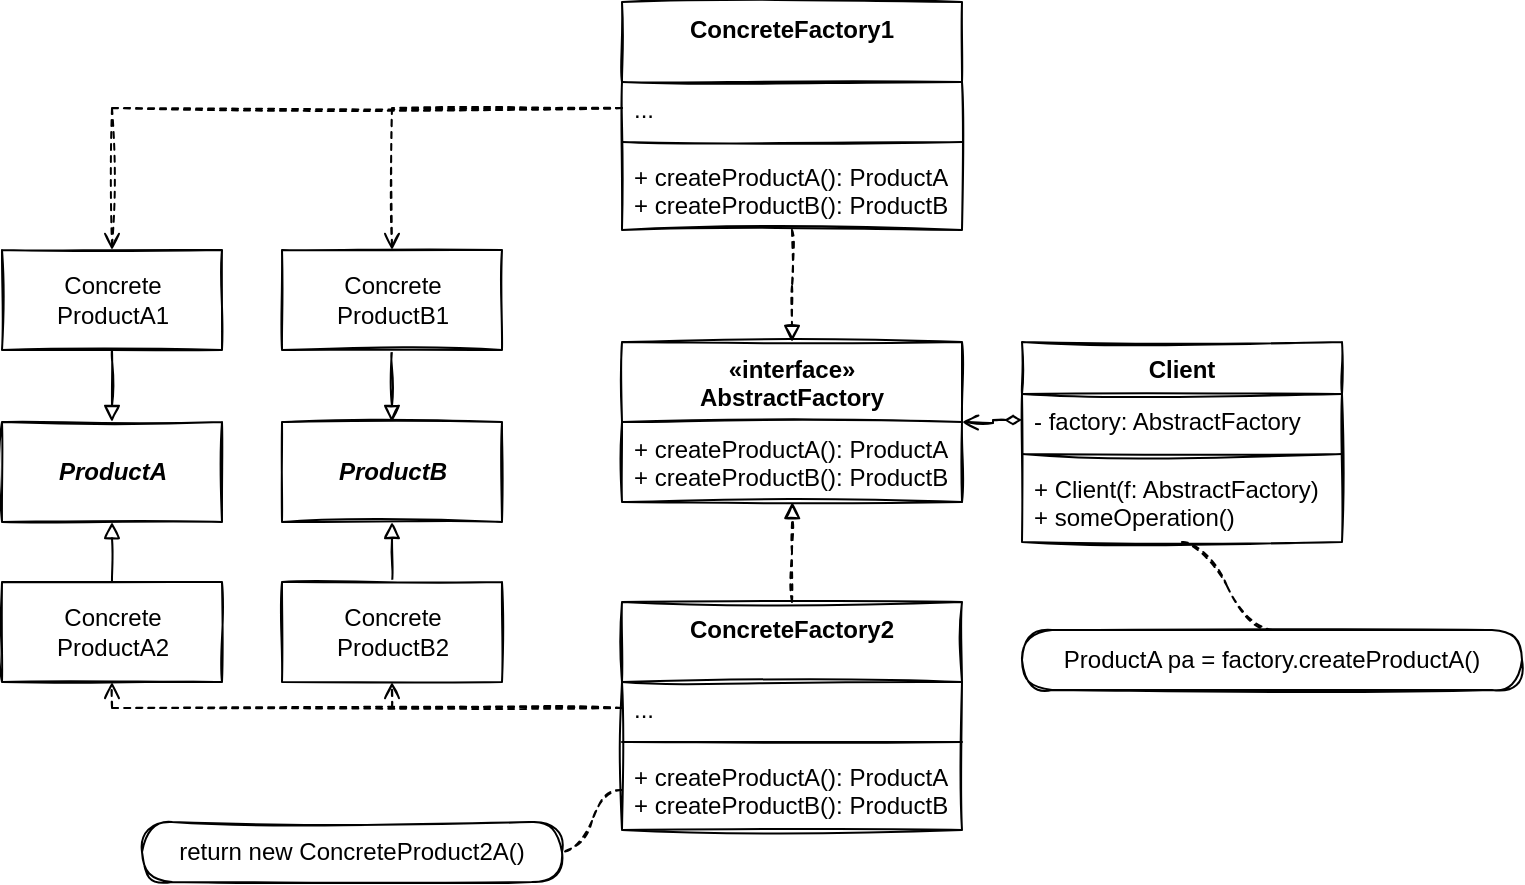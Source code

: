 <mxfile>
    <diagram id="X5OKylP-byfhwt_MOqSf" name="Standard">
        <mxGraphModel dx="1030" dy="782" grid="0" gridSize="10" guides="1" tooltips="1" connect="1" arrows="1" fold="1" page="1" pageScale="1" pageWidth="827" pageHeight="1169" math="0" shadow="0">
            <root>
                <mxCell id="0"/>
                <mxCell id="1" parent="0"/>
                <mxCell id="7" value="«interface»&#10;AbstractFactory" style="swimlane;fontStyle=1;align=center;verticalAlign=top;childLayout=stackLayout;horizontal=1;startSize=40;horizontalStack=0;resizeParent=1;resizeParentMax=0;resizeLast=0;collapsible=1;marginBottom=0;sketch=1;" parent="1" vertex="1">
                    <mxGeometry x="360" y="440" width="170" height="80" as="geometry"/>
                </mxCell>
                <mxCell id="10" value="+ createProductA(): ProductA&#10;+ createProductB(): ProductB" style="text;strokeColor=none;fillColor=none;align=left;verticalAlign=top;spacingLeft=4;spacingRight=4;overflow=hidden;rotatable=0;points=[[0,0.5],[1,0.5]];portConstraint=eastwest;sketch=1;" parent="7" vertex="1">
                    <mxGeometry y="40" width="170" height="40" as="geometry"/>
                </mxCell>
                <mxCell id="33" value="" style="edgeStyle=orthogonalEdgeStyle;html=1;endArrow=block;endFill=0;dashed=1;rounded=0;sketch=1;entryX=0.501;entryY=1;entryDx=0;entryDy=0;entryPerimeter=0;" parent="1" source="15" target="10" edge="1">
                    <mxGeometry relative="1" as="geometry"/>
                </mxCell>
                <mxCell id="15" value="ConcreteFactory2" style="swimlane;fontStyle=1;align=center;verticalAlign=top;childLayout=stackLayout;horizontal=1;startSize=40;horizontalStack=0;resizeParent=1;resizeParentMax=0;resizeLast=0;collapsible=1;marginBottom=0;sketch=1;" parent="1" vertex="1">
                    <mxGeometry x="360" y="570" width="170" height="114" as="geometry"/>
                </mxCell>
                <mxCell id="18" value="..." style="text;strokeColor=none;fillColor=none;align=left;verticalAlign=top;spacingLeft=4;spacingRight=4;overflow=hidden;rotatable=0;points=[[0,0.5],[1,0.5]];portConstraint=eastwest;sketch=1;" parent="15" vertex="1">
                    <mxGeometry y="40" width="170" height="26" as="geometry"/>
                </mxCell>
                <mxCell id="17" value="" style="line;strokeWidth=1;fillColor=none;align=left;verticalAlign=middle;spacingTop=-1;spacingLeft=3;spacingRight=3;rotatable=0;labelPosition=right;points=[];portConstraint=eastwest;sketch=1;" parent="15" vertex="1">
                    <mxGeometry y="66" width="170" height="8" as="geometry"/>
                </mxCell>
                <mxCell id="16" value="+ createProductA(): ProductA&#10;+ createProductB(): ProductB" style="text;strokeColor=none;fillColor=none;align=left;verticalAlign=top;spacingLeft=4;spacingRight=4;overflow=hidden;rotatable=0;points=[[0,0.5],[1,0.5]];portConstraint=eastwest;sketch=1;" parent="15" vertex="1">
                    <mxGeometry y="74" width="170" height="40" as="geometry"/>
                </mxCell>
                <mxCell id="34" value="" style="edgeStyle=orthogonalEdgeStyle;html=1;dashed=1;endArrow=block;endFill=0;rounded=0;sketch=1;" parent="1" source="19" edge="1">
                    <mxGeometry relative="1" as="geometry">
                        <mxPoint x="445" y="440" as="targetPoint"/>
                    </mxGeometry>
                </mxCell>
                <mxCell id="19" value="ConcreteFactory1" style="swimlane;fontStyle=1;align=center;verticalAlign=top;childLayout=stackLayout;horizontal=1;startSize=40;horizontalStack=0;resizeParent=1;resizeParentMax=0;resizeLast=0;collapsible=1;marginBottom=0;sketch=1;" parent="1" vertex="1">
                    <mxGeometry x="360" y="270" width="170" height="114" as="geometry"/>
                </mxCell>
                <mxCell id="20" value="..." style="text;strokeColor=none;fillColor=none;align=left;verticalAlign=top;spacingLeft=4;spacingRight=4;overflow=hidden;rotatable=0;points=[[0,0.5],[1,0.5]];portConstraint=eastwest;sketch=1;" parent="19" vertex="1">
                    <mxGeometry y="40" width="170" height="26" as="geometry"/>
                </mxCell>
                <mxCell id="21" value="" style="line;strokeWidth=1;fillColor=none;align=left;verticalAlign=middle;spacingTop=-1;spacingLeft=3;spacingRight=3;rotatable=0;labelPosition=right;points=[];portConstraint=eastwest;sketch=1;" parent="19" vertex="1">
                    <mxGeometry y="66" width="170" height="8" as="geometry"/>
                </mxCell>
                <mxCell id="22" value="+ createProductA(): ProductA&#10;+ createProductB(): ProductB" style="text;strokeColor=none;fillColor=none;align=left;verticalAlign=top;spacingLeft=4;spacingRight=4;overflow=hidden;rotatable=0;points=[[0,0.5],[1,0.5]];portConstraint=eastwest;sketch=1;" parent="19" vertex="1">
                    <mxGeometry y="74" width="170" height="40" as="geometry"/>
                </mxCell>
                <mxCell id="23" value="ProductB" style="html=1;fontStyle=3;sketch=1;" parent="1" vertex="1">
                    <mxGeometry x="190" y="480" width="110" height="50" as="geometry"/>
                </mxCell>
                <mxCell id="24" value="ProductA" style="html=1;fontStyle=3;sketch=1;" parent="1" vertex="1">
                    <mxGeometry x="50" y="480" width="110" height="50" as="geometry"/>
                </mxCell>
                <mxCell id="40" style="edgeStyle=orthogonalEdgeStyle;rounded=0;html=1;exitX=0.5;exitY=1;exitDx=0;exitDy=0;entryX=0.5;entryY=0;entryDx=0;entryDy=0;endArrow=block;endFill=0;sketch=1;" parent="1" source="25" target="24" edge="1">
                    <mxGeometry relative="1" as="geometry"/>
                </mxCell>
                <mxCell id="25" value="Concrete&lt;br&gt;ProductA1" style="html=1;sketch=1;" parent="1" vertex="1">
                    <mxGeometry x="50" y="394" width="110" height="50" as="geometry"/>
                </mxCell>
                <mxCell id="37" style="edgeStyle=orthogonalEdgeStyle;rounded=0;html=1;exitX=0.5;exitY=1;exitDx=0;exitDy=0;endArrow=block;endFill=0;sketch=1;" parent="1" source="26" target="23" edge="1">
                    <mxGeometry relative="1" as="geometry"/>
                </mxCell>
                <mxCell id="26" value="Concrete&lt;br&gt;ProductB1" style="html=1;sketch=1;" parent="1" vertex="1">
                    <mxGeometry x="190" y="394" width="110" height="50" as="geometry"/>
                </mxCell>
                <mxCell id="39" style="edgeStyle=orthogonalEdgeStyle;rounded=0;html=1;exitX=0.5;exitY=0;exitDx=0;exitDy=0;entryX=0.5;entryY=1;entryDx=0;entryDy=0;endArrow=block;endFill=0;sketch=1;" parent="1" source="27" target="24" edge="1">
                    <mxGeometry relative="1" as="geometry"/>
                </mxCell>
                <mxCell id="27" value="Concrete&lt;br&gt;ProductA2" style="html=1;sketch=1;" parent="1" vertex="1">
                    <mxGeometry x="50" y="560" width="110" height="50" as="geometry"/>
                </mxCell>
                <mxCell id="38" style="edgeStyle=orthogonalEdgeStyle;rounded=0;html=1;exitX=0.5;exitY=0;exitDx=0;exitDy=0;entryX=0.5;entryY=1;entryDx=0;entryDy=0;endArrow=block;endFill=0;sketch=1;" parent="1" source="28" target="23" edge="1">
                    <mxGeometry relative="1" as="geometry"/>
                </mxCell>
                <mxCell id="28" value="Concrete&lt;br&gt;ProductB2" style="html=1;sketch=1;" parent="1" vertex="1">
                    <mxGeometry x="190" y="560" width="110" height="50" as="geometry"/>
                </mxCell>
                <mxCell id="29" value="Client" style="swimlane;fontStyle=1;align=center;verticalAlign=top;childLayout=stackLayout;horizontal=1;startSize=26;horizontalStack=0;resizeParent=1;resizeParentMax=0;resizeLast=0;collapsible=1;marginBottom=0;sketch=1;" parent="1" vertex="1">
                    <mxGeometry x="560" y="440" width="160" height="100" as="geometry"/>
                </mxCell>
                <mxCell id="30" value="- factory: AbstractFactory" style="text;strokeColor=none;fillColor=none;align=left;verticalAlign=top;spacingLeft=4;spacingRight=4;overflow=hidden;rotatable=0;points=[[0,0.5],[1,0.5]];portConstraint=eastwest;sketch=1;" parent="29" vertex="1">
                    <mxGeometry y="26" width="160" height="26" as="geometry"/>
                </mxCell>
                <mxCell id="31" value="" style="line;strokeWidth=1;fillColor=none;align=left;verticalAlign=middle;spacingTop=-1;spacingLeft=3;spacingRight=3;rotatable=0;labelPosition=right;points=[];portConstraint=eastwest;sketch=1;" parent="29" vertex="1">
                    <mxGeometry y="52" width="160" height="8" as="geometry"/>
                </mxCell>
                <mxCell id="32" value="+ Client(f: AbstractFactory)&#10;+ someOperation()" style="text;strokeColor=none;fillColor=none;align=left;verticalAlign=top;spacingLeft=4;spacingRight=4;overflow=hidden;rotatable=0;points=[[0,0.5],[1,0.5]];portConstraint=eastwest;sketch=1;" parent="29" vertex="1">
                    <mxGeometry y="60" width="160" height="40" as="geometry"/>
                </mxCell>
                <mxCell id="35" style="edgeStyle=orthogonalEdgeStyle;rounded=0;html=1;exitX=0;exitY=0.5;exitDx=0;exitDy=0;entryX=0.5;entryY=0;entryDx=0;entryDy=0;dashed=1;endArrow=open;endFill=0;sketch=1;" parent="1" source="20" target="26" edge="1">
                    <mxGeometry relative="1" as="geometry"/>
                </mxCell>
                <mxCell id="41" style="edgeStyle=orthogonalEdgeStyle;html=1;exitX=0;exitY=0.5;exitDx=0;exitDy=0;entryX=0.5;entryY=0;entryDx=0;entryDy=0;endArrow=open;endFill=0;rounded=0;sketch=1;dashed=1;" parent="1" source="20" target="25" edge="1">
                    <mxGeometry relative="1" as="geometry"/>
                </mxCell>
                <mxCell id="42" style="edgeStyle=orthogonalEdgeStyle;rounded=0;sketch=1;html=1;exitX=0;exitY=0.5;exitDx=0;exitDy=0;entryX=0.5;entryY=1;entryDx=0;entryDy=0;dashed=1;endArrow=open;endFill=0;" parent="1" source="18" target="28" edge="1">
                    <mxGeometry relative="1" as="geometry"/>
                </mxCell>
                <mxCell id="43" style="edgeStyle=orthogonalEdgeStyle;rounded=0;sketch=1;html=1;exitX=0;exitY=0.5;exitDx=0;exitDy=0;entryX=0.5;entryY=1;entryDx=0;entryDy=0;dashed=1;endArrow=open;endFill=0;" parent="1" source="18" target="27" edge="1">
                    <mxGeometry relative="1" as="geometry"/>
                </mxCell>
                <mxCell id="44" style="edgeStyle=orthogonalEdgeStyle;rounded=0;sketch=1;html=1;exitX=0;exitY=0.5;exitDx=0;exitDy=0;endArrow=open;endFill=0;startArrow=diamondThin;startFill=0;" parent="1" source="30" edge="1">
                    <mxGeometry relative="1" as="geometry">
                        <mxPoint x="530" y="480" as="targetPoint"/>
                    </mxGeometry>
                </mxCell>
                <mxCell id="45" value="return new ConcreteProduct2A()" style="whiteSpace=wrap;html=1;rounded=1;arcSize=50;align=center;verticalAlign=middle;strokeWidth=1;autosize=1;spacing=4;treeFolding=1;treeMoving=1;newEdgeStyle={&quot;edgeStyle&quot;:&quot;entityRelationEdgeStyle&quot;,&quot;startArrow&quot;:&quot;none&quot;,&quot;endArrow&quot;:&quot;none&quot;,&quot;segment&quot;:10,&quot;curved&quot;:1};sketch=1;" parent="1" vertex="1">
                    <mxGeometry x="120" y="680" width="210" height="30" as="geometry"/>
                </mxCell>
                <mxCell id="46" value="" style="edgeStyle=entityRelationEdgeStyle;startArrow=none;endArrow=none;segment=10;curved=1;rounded=0;sketch=1;exitX=0;exitY=0.5;exitDx=0;exitDy=0;dashed=1;" parent="1" source="16" target="45" edge="1">
                    <mxGeometry relative="1" as="geometry">
                        <mxPoint x="170" y="700" as="sourcePoint"/>
                        <mxPoint x="190" y="700" as="targetPoint"/>
                    </mxGeometry>
                </mxCell>
                <mxCell id="47" value="ProductA pa = factory.createProductA()" style="whiteSpace=wrap;html=1;rounded=1;arcSize=50;align=center;verticalAlign=middle;strokeWidth=1;autosize=1;spacing=4;treeFolding=1;treeMoving=1;newEdgeStyle={&quot;edgeStyle&quot;:&quot;entityRelationEdgeStyle&quot;,&quot;startArrow&quot;:&quot;none&quot;,&quot;endArrow&quot;:&quot;none&quot;,&quot;segment&quot;:10,&quot;curved&quot;:1};sketch=1;" parent="1" vertex="1">
                    <mxGeometry x="560" y="584" width="250" height="30" as="geometry"/>
                </mxCell>
                <mxCell id="48" value="" style="edgeStyle=entityRelationEdgeStyle;startArrow=none;endArrow=none;segment=10;curved=1;rounded=0;sketch=1;exitX=0.5;exitY=1;exitDx=0;exitDy=0;dashed=1;exitPerimeter=0;entryX=0.5;entryY=0;entryDx=0;entryDy=0;" parent="1" source="32" target="47" edge="1">
                    <mxGeometry relative="1" as="geometry">
                        <mxPoint x="674.92" y="565.0" as="sourcePoint"/>
                        <mxPoint x="675.08" y="605" as="targetPoint"/>
                    </mxGeometry>
                </mxCell>
            </root>
        </mxGraphModel>
    </diagram>
    <diagram id="UKSfo3EpNfjqaGgvjFKP" name="Practice">
        <mxGraphModel dx="1374" dy="782" grid="1" gridSize="10" guides="1" tooltips="1" connect="1" arrows="1" fold="1" page="1" pageScale="1" pageWidth="827" pageHeight="1169" math="0" shadow="0">
            <root>
                <mxCell id="coO7eikiU1g6T6xxWzP3-0"/>
                <mxCell id="coO7eikiU1g6T6xxWzP3-1" parent="coO7eikiU1g6T6xxWzP3-0"/>
                <mxCell id="0Cu2NWlMsHLL7RzUpR8R-0" value="«interface»&#10;AbstractFactory" style="swimlane;fontStyle=1;align=center;verticalAlign=top;childLayout=stackLayout;horizontal=1;startSize=50;horizontalStack=0;resizeParent=1;resizeParentMax=0;resizeLast=0;collapsible=1;marginBottom=0;rounded=0;sketch=1;" parent="coO7eikiU1g6T6xxWzP3-1" vertex="1">
                    <mxGeometry x="254" y="80" width="160" height="110" as="geometry"/>
                </mxCell>
                <mxCell id="0Cu2NWlMsHLL7RzUpR8R-3" value="+ createRifle()&#10;+ createMachineGun()&#10;+ createPistol()" style="text;strokeColor=none;fillColor=none;align=left;verticalAlign=top;spacingLeft=4;spacingRight=4;overflow=hidden;rotatable=0;points=[[0,0.5],[1,0.5]];portConstraint=eastwest;rounded=0;sketch=1;" parent="0Cu2NWlMsHLL7RzUpR8R-0" vertex="1">
                    <mxGeometry y="50" width="160" height="60" as="geometry"/>
                </mxCell>
                <mxCell id="zW6lfV2ncolnNVsS2fh7-13" style="edgeStyle=orthogonalEdgeStyle;rounded=0;sketch=1;html=1;exitX=0.5;exitY=0;exitDx=0;exitDy=0;dashed=1;startArrow=none;startFill=0;endArrow=block;endFill=0;entryX=0.501;entryY=1.001;entryDx=0;entryDy=0;entryPerimeter=0;" parent="coO7eikiU1g6T6xxWzP3-1" source="zW6lfV2ncolnNVsS2fh7-0" target="0Cu2NWlMsHLL7RzUpR8R-3" edge="1">
                    <mxGeometry relative="1" as="geometry">
                        <mxPoint x="280.235" y="210" as="targetPoint"/>
                    </mxGeometry>
                </mxCell>
                <mxCell id="zW6lfV2ncolnNVsS2fh7-0" value="GermanFactory" style="swimlane;fontStyle=1;align=center;verticalAlign=top;childLayout=stackLayout;horizontal=1;startSize=26;horizontalStack=0;resizeParent=1;resizeParentMax=0;resizeLast=0;collapsible=1;marginBottom=0;rounded=0;sketch=1;" parent="coO7eikiU1g6T6xxWzP3-1" vertex="1">
                    <mxGeometry x="254" y="280" width="160" height="120" as="geometry"/>
                </mxCell>
                <mxCell id="zW6lfV2ncolnNVsS2fh7-1" value="..." style="text;strokeColor=none;fillColor=none;align=left;verticalAlign=top;spacingLeft=4;spacingRight=4;overflow=hidden;rotatable=0;points=[[0,0.5],[1,0.5]];portConstraint=eastwest;rounded=0;sketch=1;" parent="zW6lfV2ncolnNVsS2fh7-0" vertex="1">
                    <mxGeometry y="26" width="160" height="26" as="geometry"/>
                </mxCell>
                <mxCell id="zW6lfV2ncolnNVsS2fh7-2" value="" style="line;strokeWidth=1;fillColor=none;align=left;verticalAlign=middle;spacingTop=-1;spacingLeft=3;spacingRight=3;rotatable=0;labelPosition=right;points=[];portConstraint=eastwest;rounded=0;sketch=1;" parent="zW6lfV2ncolnNVsS2fh7-0" vertex="1">
                    <mxGeometry y="52" width="160" height="8" as="geometry"/>
                </mxCell>
                <mxCell id="zW6lfV2ncolnNVsS2fh7-3" value="+ createRifle()&#10;+ createMachineGun()&#10;+ createPistol()" style="text;strokeColor=none;fillColor=none;align=left;verticalAlign=top;spacingLeft=4;spacingRight=4;overflow=hidden;rotatable=0;points=[[0,0.5],[1,0.5]];portConstraint=eastwest;rounded=0;sketch=1;" parent="zW6lfV2ncolnNVsS2fh7-0" vertex="1">
                    <mxGeometry y="60" width="160" height="60" as="geometry"/>
                </mxCell>
                <mxCell id="zW6lfV2ncolnNVsS2fh7-14" style="edgeStyle=orthogonalEdgeStyle;rounded=0;sketch=1;html=1;exitX=0.5;exitY=0;exitDx=0;exitDy=0;dashed=1;startArrow=none;startFill=0;endArrow=block;endFill=0;entryX=0.499;entryY=1.001;entryDx=0;entryDy=0;entryPerimeter=0;" parent="coO7eikiU1g6T6xxWzP3-1" source="zW6lfV2ncolnNVsS2fh7-4" target="0Cu2NWlMsHLL7RzUpR8R-3" edge="1">
                    <mxGeometry relative="1" as="geometry">
                        <mxPoint x="280" y="210" as="targetPoint"/>
                    </mxGeometry>
                </mxCell>
                <mxCell id="zW6lfV2ncolnNVsS2fh7-4" value="RussianFactory" style="swimlane;fontStyle=1;align=center;verticalAlign=top;childLayout=stackLayout;horizontal=1;startSize=26;horizontalStack=0;resizeParent=1;resizeParentMax=0;resizeLast=0;collapsible=1;marginBottom=0;rounded=0;sketch=1;" parent="coO7eikiU1g6T6xxWzP3-1" vertex="1">
                    <mxGeometry x="470" y="280" width="160" height="120" as="geometry"/>
                </mxCell>
                <mxCell id="zW6lfV2ncolnNVsS2fh7-5" value="..." style="text;strokeColor=none;fillColor=none;align=left;verticalAlign=top;spacingLeft=4;spacingRight=4;overflow=hidden;rotatable=0;points=[[0,0.5],[1,0.5]];portConstraint=eastwest;rounded=0;sketch=1;" parent="zW6lfV2ncolnNVsS2fh7-4" vertex="1">
                    <mxGeometry y="26" width="160" height="26" as="geometry"/>
                </mxCell>
                <mxCell id="zW6lfV2ncolnNVsS2fh7-6" value="" style="line;strokeWidth=1;fillColor=none;align=left;verticalAlign=middle;spacingTop=-1;spacingLeft=3;spacingRight=3;rotatable=0;labelPosition=right;points=[];portConstraint=eastwest;rounded=0;sketch=1;" parent="zW6lfV2ncolnNVsS2fh7-4" vertex="1">
                    <mxGeometry y="52" width="160" height="8" as="geometry"/>
                </mxCell>
                <mxCell id="zW6lfV2ncolnNVsS2fh7-7" value="+ createRifle()&#10;+ createMachineGun()&#10;+ createPistol()" style="text;strokeColor=none;fillColor=none;align=left;verticalAlign=top;spacingLeft=4;spacingRight=4;overflow=hidden;rotatable=0;points=[[0,0.5],[1,0.5]];portConstraint=eastwest;rounded=0;sketch=1;" parent="zW6lfV2ncolnNVsS2fh7-4" vertex="1">
                    <mxGeometry y="60" width="160" height="60" as="geometry"/>
                </mxCell>
                <mxCell id="zW6lfV2ncolnNVsS2fh7-12" style="edgeStyle=orthogonalEdgeStyle;rounded=0;sketch=1;html=1;exitX=0.5;exitY=0;exitDx=0;exitDy=0;entryX=0.501;entryY=1.01;entryDx=0;entryDy=0;entryPerimeter=0;dashed=1;startArrow=none;startFill=0;endArrow=block;endFill=0;" parent="coO7eikiU1g6T6xxWzP3-1" source="zW6lfV2ncolnNVsS2fh7-8" target="0Cu2NWlMsHLL7RzUpR8R-3" edge="1">
                    <mxGeometry relative="1" as="geometry"/>
                </mxCell>
                <mxCell id="zW6lfV2ncolnNVsS2fh7-8" value="AmericanFactory" style="swimlane;fontStyle=1;align=center;verticalAlign=top;childLayout=stackLayout;horizontal=1;startSize=26;horizontalStack=0;resizeParent=1;resizeParentMax=0;resizeLast=0;collapsible=1;marginBottom=0;rounded=0;sketch=1;" parent="coO7eikiU1g6T6xxWzP3-1" vertex="1">
                    <mxGeometry x="40" y="280" width="160" height="120" as="geometry"/>
                </mxCell>
                <mxCell id="zW6lfV2ncolnNVsS2fh7-9" value="..." style="text;strokeColor=none;fillColor=none;align=left;verticalAlign=top;spacingLeft=4;spacingRight=4;overflow=hidden;rotatable=0;points=[[0,0.5],[1,0.5]];portConstraint=eastwest;rounded=0;sketch=1;" parent="zW6lfV2ncolnNVsS2fh7-8" vertex="1">
                    <mxGeometry y="26" width="160" height="26" as="geometry"/>
                </mxCell>
                <mxCell id="zW6lfV2ncolnNVsS2fh7-10" value="" style="line;strokeWidth=1;fillColor=none;align=left;verticalAlign=middle;spacingTop=-1;spacingLeft=3;spacingRight=3;rotatable=0;labelPosition=right;points=[];portConstraint=eastwest;rounded=0;sketch=1;" parent="zW6lfV2ncolnNVsS2fh7-8" vertex="1">
                    <mxGeometry y="52" width="160" height="8" as="geometry"/>
                </mxCell>
                <mxCell id="zW6lfV2ncolnNVsS2fh7-11" value="+ createRifle()&#10;+ createMachineGun()&#10;+ createPistol()" style="text;strokeColor=none;fillColor=none;align=left;verticalAlign=top;spacingLeft=4;spacingRight=4;overflow=hidden;rotatable=0;points=[[0,0.5],[1,0.5]];portConstraint=eastwest;rounded=0;sketch=1;" parent="zW6lfV2ncolnNVsS2fh7-8" vertex="1">
                    <mxGeometry y="60" width="160" height="60" as="geometry"/>
                </mxCell>
                <mxCell id="iK49dHeqdNMpPo4xa_A6-7" style="edgeStyle=orthogonalEdgeStyle;rounded=0;sketch=1;html=1;exitX=0.5;exitY=0;exitDx=0;exitDy=0;entryX=0.5;entryY=1;entryDx=0;entryDy=0;entryPerimeter=0;dashed=1;startArrow=none;startFill=0;endArrow=block;endFill=0;" parent="coO7eikiU1g6T6xxWzP3-1" source="zW6lfV2ncolnNVsS2fh7-15" target="iK49dHeqdNMpPo4xa_A6-4" edge="1">
                    <mxGeometry relative="1" as="geometry"/>
                </mxCell>
                <mxCell id="zW6lfV2ncolnNVsS2fh7-15" value="M16A4" style="html=1;rounded=0;sketch=1;fontStyle=1" parent="coO7eikiU1g6T6xxWzP3-1" vertex="1">
                    <mxGeometry x="50" y="550" width="110" height="50" as="geometry"/>
                </mxCell>
                <mxCell id="iK49dHeqdNMpPo4xa_A6-12" style="edgeStyle=orthogonalEdgeStyle;rounded=0;sketch=1;html=1;exitX=0.5;exitY=0;exitDx=0;exitDy=0;entryX=0.5;entryY=1;entryDx=0;entryDy=0;dashed=1;startArrow=none;startFill=0;endArrow=block;endFill=0;" parent="coO7eikiU1g6T6xxWzP3-1" source="zW6lfV2ncolnNVsS2fh7-16" target="iK49dHeqdNMpPo4xa_A6-10" edge="1">
                    <mxGeometry relative="1" as="geometry"/>
                </mxCell>
                <mxCell id="zW6lfV2ncolnNVsS2fh7-16" value="M60E4" style="html=1;rounded=0;sketch=1;fontStyle=1" parent="coO7eikiU1g6T6xxWzP3-1" vertex="1">
                    <mxGeometry x="50" y="745" width="110" height="50" as="geometry"/>
                </mxCell>
                <mxCell id="iK49dHeqdNMpPo4xa_A6-17" style="edgeStyle=orthogonalEdgeStyle;rounded=0;sketch=1;html=1;exitX=0.5;exitY=0;exitDx=0;exitDy=0;entryX=0.507;entryY=1.01;entryDx=0;entryDy=0;entryPerimeter=0;dashed=1;startArrow=none;startFill=0;endArrow=block;endFill=0;" parent="coO7eikiU1g6T6xxWzP3-1" source="zW6lfV2ncolnNVsS2fh7-17" target="iK49dHeqdNMpPo4xa_A6-16" edge="1">
                    <mxGeometry relative="1" as="geometry"/>
                </mxCell>
                <mxCell id="zW6lfV2ncolnNVsS2fh7-17" value="M1911A1" style="html=1;rounded=0;sketch=1;fontStyle=1" parent="coO7eikiU1g6T6xxWzP3-1" vertex="1">
                    <mxGeometry x="50" y="940" width="110" height="50" as="geometry"/>
                </mxCell>
                <mxCell id="iK49dHeqdNMpPo4xa_A6-8" style="edgeStyle=orthogonalEdgeStyle;rounded=0;sketch=1;html=1;exitX=0.5;exitY=0;exitDx=0;exitDy=0;entryX=0.5;entryY=1;entryDx=0;entryDy=0;dashed=1;startArrow=none;startFill=0;endArrow=block;endFill=0;" parent="coO7eikiU1g6T6xxWzP3-1" source="zW6lfV2ncolnNVsS2fh7-19" target="iK49dHeqdNMpPo4xa_A6-3" edge="1">
                    <mxGeometry relative="1" as="geometry"/>
                </mxCell>
                <mxCell id="zW6lfV2ncolnNVsS2fh7-19" value="G36A2" style="html=1;rounded=0;sketch=1;fontStyle=1" parent="coO7eikiU1g6T6xxWzP3-1" vertex="1">
                    <mxGeometry x="230" y="550" width="110" height="50" as="geometry"/>
                </mxCell>
                <mxCell id="iK49dHeqdNMpPo4xa_A6-13" style="edgeStyle=orthogonalEdgeStyle;rounded=0;sketch=1;html=1;exitX=0.5;exitY=0;exitDx=0;exitDy=0;entryX=0.5;entryY=1;entryDx=0;entryDy=0;dashed=1;startArrow=none;startFill=0;endArrow=block;endFill=0;" parent="coO7eikiU1g6T6xxWzP3-1" source="zW6lfV2ncolnNVsS2fh7-20" target="iK49dHeqdNMpPo4xa_A6-10" edge="1">
                    <mxGeometry relative="1" as="geometry"/>
                </mxCell>
                <mxCell id="zW6lfV2ncolnNVsS2fh7-20" value="MG3" style="html=1;rounded=0;sketch=1;fontStyle=1" parent="coO7eikiU1g6T6xxWzP3-1" vertex="1">
                    <mxGeometry x="230" y="745" width="110" height="50" as="geometry"/>
                </mxCell>
                <mxCell id="iK49dHeqdNMpPo4xa_A6-18" style="edgeStyle=orthogonalEdgeStyle;rounded=0;sketch=1;html=1;exitX=0.5;exitY=0;exitDx=0;exitDy=0;entryX=0.5;entryY=1;entryDx=0;entryDy=0;dashed=1;startArrow=none;startFill=0;endArrow=block;endFill=0;" parent="coO7eikiU1g6T6xxWzP3-1" source="zW6lfV2ncolnNVsS2fh7-21" target="iK49dHeqdNMpPo4xa_A6-15" edge="1">
                    <mxGeometry relative="1" as="geometry"/>
                </mxCell>
                <mxCell id="zW6lfV2ncolnNVsS2fh7-21" value="USP45" style="html=1;rounded=0;sketch=1;fontStyle=1" parent="coO7eikiU1g6T6xxWzP3-1" vertex="1">
                    <mxGeometry x="230" y="940" width="110" height="50" as="geometry"/>
                </mxCell>
                <mxCell id="iK49dHeqdNMpPo4xa_A6-9" style="edgeStyle=orthogonalEdgeStyle;rounded=0;sketch=1;html=1;exitX=0.5;exitY=0;exitDx=0;exitDy=0;entryX=0.5;entryY=1;entryDx=0;entryDy=0;dashed=1;startArrow=none;startFill=0;endArrow=block;endFill=0;" parent="coO7eikiU1g6T6xxWzP3-1" source="zW6lfV2ncolnNVsS2fh7-22" target="iK49dHeqdNMpPo4xa_A6-3" edge="1">
                    <mxGeometry relative="1" as="geometry"/>
                </mxCell>
                <mxCell id="zW6lfV2ncolnNVsS2fh7-22" value="AK47" style="html=1;rounded=0;sketch=1;fontStyle=1" parent="coO7eikiU1g6T6xxWzP3-1" vertex="1">
                    <mxGeometry x="440" y="550" width="110" height="50" as="geometry"/>
                </mxCell>
                <mxCell id="iK49dHeqdNMpPo4xa_A6-14" style="edgeStyle=orthogonalEdgeStyle;rounded=0;sketch=1;html=1;exitX=0.5;exitY=0;exitDx=0;exitDy=0;entryX=0.5;entryY=1;entryDx=0;entryDy=0;dashed=1;startArrow=none;startFill=0;endArrow=block;endFill=0;" parent="coO7eikiU1g6T6xxWzP3-1" source="zW6lfV2ncolnNVsS2fh7-23" target="iK49dHeqdNMpPo4xa_A6-10" edge="1">
                    <mxGeometry relative="1" as="geometry"/>
                </mxCell>
                <mxCell id="zW6lfV2ncolnNVsS2fh7-23" value="PKP" style="html=1;rounded=0;sketch=1;fontStyle=1" parent="coO7eikiU1g6T6xxWzP3-1" vertex="1">
                    <mxGeometry x="440" y="745" width="110" height="50" as="geometry"/>
                </mxCell>
                <mxCell id="iK49dHeqdNMpPo4xa_A6-19" style="edgeStyle=orthogonalEdgeStyle;rounded=0;sketch=1;html=1;exitX=0.5;exitY=0;exitDx=0;exitDy=0;entryX=0.5;entryY=1;entryDx=0;entryDy=0;dashed=1;startArrow=none;startFill=0;endArrow=block;endFill=0;" parent="coO7eikiU1g6T6xxWzP3-1" source="zW6lfV2ncolnNVsS2fh7-24" target="iK49dHeqdNMpPo4xa_A6-15" edge="1">
                    <mxGeometry relative="1" as="geometry"/>
                </mxCell>
                <mxCell id="zW6lfV2ncolnNVsS2fh7-24" value="Makarov" style="html=1;rounded=0;sketch=1;fontStyle=1" parent="coO7eikiU1g6T6xxWzP3-1" vertex="1">
                    <mxGeometry x="440" y="940" width="110" height="50" as="geometry"/>
                </mxCell>
                <mxCell id="iK49dHeqdNMpPo4xa_A6-3" value="«interface»&#10;Rifle" style="swimlane;fontStyle=0;childLayout=stackLayout;horizontal=1;startSize=30;fillColor=none;horizontalStack=0;resizeParent=1;resizeParentMax=0;resizeLast=0;collapsible=1;marginBottom=0;rounded=0;sketch=1;" parent="coO7eikiU1g6T6xxWzP3-1" vertex="1">
                    <mxGeometry x="230" y="440" width="140" height="70" as="geometry">
                        <mxRectangle x="235" y="420" width="90" height="30" as="alternateBounds"/>
                    </mxGeometry>
                </mxCell>
                <mxCell id="iK49dHeqdNMpPo4xa_A6-4" value="+ semiAutoFire()&#10;+ fullAutoFire()" style="text;strokeColor=none;fillColor=none;align=left;verticalAlign=top;spacingLeft=4;spacingRight=4;overflow=hidden;rotatable=0;points=[[0,0.5],[1,0.5]];portConstraint=eastwest;rounded=0;sketch=1;" parent="iK49dHeqdNMpPo4xa_A6-3" vertex="1">
                    <mxGeometry y="30" width="140" height="40" as="geometry"/>
                </mxCell>
                <mxCell id="iK49dHeqdNMpPo4xa_A6-10" value="«interface»&#10;MachineGun" style="swimlane;fontStyle=0;childLayout=stackLayout;horizontal=1;startSize=36;fillColor=none;horizontalStack=0;resizeParent=1;resizeParentMax=0;resizeLast=0;collapsible=1;marginBottom=0;rounded=0;sketch=1;" parent="coO7eikiU1g6T6xxWzP3-1" vertex="1">
                    <mxGeometry x="230" y="650" width="140" height="60" as="geometry">
                        <mxRectangle x="235" y="420" width="90" height="30" as="alternateBounds"/>
                    </mxGeometry>
                </mxCell>
                <mxCell id="iK49dHeqdNMpPo4xa_A6-11" value="+ fullAutoFire()" style="text;strokeColor=none;fillColor=none;align=left;verticalAlign=top;spacingLeft=4;spacingRight=4;overflow=hidden;rotatable=0;points=[[0,0.5],[1,0.5]];portConstraint=eastwest;rounded=0;sketch=1;" parent="iK49dHeqdNMpPo4xa_A6-10" vertex="1">
                    <mxGeometry y="36" width="140" height="24" as="geometry"/>
                </mxCell>
                <mxCell id="iK49dHeqdNMpPo4xa_A6-15" value="«interface»&#10;Pistol" style="swimlane;fontStyle=0;childLayout=stackLayout;horizontal=1;startSize=36;fillColor=none;horizontalStack=0;resizeParent=1;resizeParentMax=0;resizeLast=0;collapsible=1;marginBottom=0;rounded=0;sketch=1;" parent="coO7eikiU1g6T6xxWzP3-1" vertex="1">
                    <mxGeometry x="230" y="850" width="140" height="60" as="geometry">
                        <mxRectangle x="235" y="420" width="90" height="30" as="alternateBounds"/>
                    </mxGeometry>
                </mxCell>
                <mxCell id="iK49dHeqdNMpPo4xa_A6-16" value="+ semiAutoFire()" style="text;strokeColor=none;fillColor=none;align=left;verticalAlign=top;spacingLeft=4;spacingRight=4;overflow=hidden;rotatable=0;points=[[0,0.5],[1,0.5]];portConstraint=eastwest;rounded=0;sketch=1;" parent="iK49dHeqdNMpPo4xa_A6-15" vertex="1">
                    <mxGeometry y="36" width="140" height="24" as="geometry"/>
                </mxCell>
                <mxCell id="iK49dHeqdNMpPo4xa_A6-20" style="edgeStyle=orthogonalEdgeStyle;rounded=0;sketch=1;html=1;exitX=0;exitY=0.5;exitDx=0;exitDy=0;entryX=0;entryY=0.5;entryDx=0;entryDy=0;dashed=1;startArrow=none;startFill=0;endArrow=open;endFill=0;" parent="coO7eikiU1g6T6xxWzP3-1" source="zW6lfV2ncolnNVsS2fh7-11" target="zW6lfV2ncolnNVsS2fh7-15" edge="1">
                    <mxGeometry relative="1" as="geometry"/>
                </mxCell>
                <mxCell id="iK49dHeqdNMpPo4xa_A6-21" style="edgeStyle=orthogonalEdgeStyle;rounded=0;sketch=1;html=1;exitX=0;exitY=0.5;exitDx=0;exitDy=0;entryX=0;entryY=0.5;entryDx=0;entryDy=0;dashed=1;startArrow=none;startFill=0;endArrow=open;endFill=0;" parent="coO7eikiU1g6T6xxWzP3-1" source="zW6lfV2ncolnNVsS2fh7-11" target="zW6lfV2ncolnNVsS2fh7-16" edge="1">
                    <mxGeometry relative="1" as="geometry"/>
                </mxCell>
                <mxCell id="iK49dHeqdNMpPo4xa_A6-22" style="edgeStyle=orthogonalEdgeStyle;rounded=0;sketch=1;html=1;exitX=0;exitY=0.5;exitDx=0;exitDy=0;entryX=0;entryY=0.5;entryDx=0;entryDy=0;dashed=1;startArrow=none;startFill=0;endArrow=open;endFill=0;" parent="coO7eikiU1g6T6xxWzP3-1" source="zW6lfV2ncolnNVsS2fh7-11" target="zW6lfV2ncolnNVsS2fh7-17" edge="1">
                    <mxGeometry relative="1" as="geometry"/>
                </mxCell>
                <mxCell id="iK49dHeqdNMpPo4xa_A6-23" style="edgeStyle=orthogonalEdgeStyle;rounded=0;sketch=1;html=1;exitX=0;exitY=0.5;exitDx=0;exitDy=0;entryX=0;entryY=0.5;entryDx=0;entryDy=0;dashed=1;startArrow=none;startFill=0;endArrow=open;endFill=0;" parent="coO7eikiU1g6T6xxWzP3-1" source="zW6lfV2ncolnNVsS2fh7-3" target="zW6lfV2ncolnNVsS2fh7-19" edge="1">
                    <mxGeometry relative="1" as="geometry">
                        <Array as="points">
                            <mxPoint x="210" y="370"/>
                            <mxPoint x="210" y="575"/>
                        </Array>
                    </mxGeometry>
                </mxCell>
                <mxCell id="iK49dHeqdNMpPo4xa_A6-24" style="edgeStyle=orthogonalEdgeStyle;rounded=0;sketch=1;html=1;exitX=0;exitY=0.5;exitDx=0;exitDy=0;entryX=0;entryY=0.5;entryDx=0;entryDy=0;dashed=1;startArrow=none;startFill=0;endArrow=open;endFill=0;" parent="coO7eikiU1g6T6xxWzP3-1" source="zW6lfV2ncolnNVsS2fh7-3" target="zW6lfV2ncolnNVsS2fh7-20" edge="1">
                    <mxGeometry relative="1" as="geometry">
                        <Array as="points">
                            <mxPoint x="210" y="370"/>
                            <mxPoint x="210" y="770"/>
                        </Array>
                    </mxGeometry>
                </mxCell>
                <mxCell id="iK49dHeqdNMpPo4xa_A6-25" style="edgeStyle=orthogonalEdgeStyle;rounded=0;sketch=1;html=1;exitX=0;exitY=0.5;exitDx=0;exitDy=0;entryX=0;entryY=0.5;entryDx=0;entryDy=0;dashed=1;startArrow=none;startFill=0;endArrow=open;endFill=0;" parent="coO7eikiU1g6T6xxWzP3-1" source="zW6lfV2ncolnNVsS2fh7-3" target="zW6lfV2ncolnNVsS2fh7-21" edge="1">
                    <mxGeometry relative="1" as="geometry">
                        <Array as="points">
                            <mxPoint x="210" y="370"/>
                            <mxPoint x="210" y="965"/>
                        </Array>
                    </mxGeometry>
                </mxCell>
                <mxCell id="iK49dHeqdNMpPo4xa_A6-26" style="edgeStyle=orthogonalEdgeStyle;rounded=0;sketch=1;html=1;exitX=0;exitY=0.5;exitDx=0;exitDy=0;entryX=0;entryY=0.5;entryDx=0;entryDy=0;dashed=1;startArrow=none;startFill=0;endArrow=open;endFill=0;" parent="coO7eikiU1g6T6xxWzP3-1" source="zW6lfV2ncolnNVsS2fh7-7" target="zW6lfV2ncolnNVsS2fh7-22" edge="1">
                    <mxGeometry relative="1" as="geometry"/>
                </mxCell>
                <mxCell id="iK49dHeqdNMpPo4xa_A6-27" style="edgeStyle=orthogonalEdgeStyle;rounded=0;sketch=1;html=1;exitX=0;exitY=0.5;exitDx=0;exitDy=0;entryX=0;entryY=0.5;entryDx=0;entryDy=0;dashed=1;startArrow=none;startFill=0;endArrow=open;endFill=0;" parent="coO7eikiU1g6T6xxWzP3-1" source="zW6lfV2ncolnNVsS2fh7-7" target="zW6lfV2ncolnNVsS2fh7-23" edge="1">
                    <mxGeometry relative="1" as="geometry"/>
                </mxCell>
                <mxCell id="iK49dHeqdNMpPo4xa_A6-28" style="edgeStyle=orthogonalEdgeStyle;rounded=0;sketch=1;html=1;exitX=0;exitY=0.5;exitDx=0;exitDy=0;entryX=0;entryY=0.5;entryDx=0;entryDy=0;dashed=1;startArrow=none;startFill=0;endArrow=open;endFill=0;" parent="coO7eikiU1g6T6xxWzP3-1" source="zW6lfV2ncolnNVsS2fh7-7" target="zW6lfV2ncolnNVsS2fh7-24" edge="1">
                    <mxGeometry relative="1" as="geometry"/>
                </mxCell>
                <mxCell id="iK49dHeqdNMpPo4xa_A6-29" value="Soldier" style="swimlane;fontStyle=1;align=center;verticalAlign=top;childLayout=stackLayout;horizontal=1;startSize=26;horizontalStack=0;resizeParent=1;resizeParentMax=0;resizeLast=0;collapsible=1;marginBottom=0;rounded=0;sketch=1;" parent="coO7eikiU1g6T6xxWzP3-1" vertex="1">
                    <mxGeometry x="580" y="120" width="230" height="100" as="geometry"/>
                </mxCell>
                <mxCell id="iK49dHeqdNMpPo4xa_A6-30" value="- weaponProvider: Abstractory" style="text;strokeColor=none;fillColor=none;align=left;verticalAlign=top;spacingLeft=4;spacingRight=4;overflow=hidden;rotatable=0;points=[[0,0.5],[1,0.5]];portConstraint=eastwest;rounded=0;sketch=1;" parent="iK49dHeqdNMpPo4xa_A6-29" vertex="1">
                    <mxGeometry y="26" width="230" height="26" as="geometry"/>
                </mxCell>
                <mxCell id="iK49dHeqdNMpPo4xa_A6-31" value="" style="line;strokeWidth=1;fillColor=none;align=left;verticalAlign=middle;spacingTop=-1;spacingLeft=3;spacingRight=3;rotatable=0;labelPosition=right;points=[];portConstraint=eastwest;rounded=0;sketch=1;" parent="iK49dHeqdNMpPo4xa_A6-29" vertex="1">
                    <mxGeometry y="52" width="230" height="8" as="geometry"/>
                </mxCell>
                <mxCell id="iK49dHeqdNMpPo4xa_A6-32" value="+ Soilder(wp: AbstractFactory)&#10;+ killEmAll()" style="text;strokeColor=none;fillColor=none;align=left;verticalAlign=top;spacingLeft=4;spacingRight=4;overflow=hidden;rotatable=0;points=[[0,0.5],[1,0.5]];portConstraint=eastwest;rounded=0;sketch=1;" parent="iK49dHeqdNMpPo4xa_A6-29" vertex="1">
                    <mxGeometry y="60" width="230" height="40" as="geometry"/>
                </mxCell>
                <mxCell id="iK49dHeqdNMpPo4xa_A6-33" style="edgeStyle=orthogonalEdgeStyle;rounded=0;sketch=1;html=1;exitX=0;exitY=0.5;exitDx=0;exitDy=0;entryX=1;entryY=0.5;entryDx=0;entryDy=0;startArrow=diamond;startFill=0;endArrow=open;endFill=0;" parent="coO7eikiU1g6T6xxWzP3-1" source="iK49dHeqdNMpPo4xa_A6-32" target="0Cu2NWlMsHLL7RzUpR8R-3" edge="1">
                    <mxGeometry relative="1" as="geometry"/>
                </mxCell>
            </root>
        </mxGraphModel>
    </diagram>
</mxfile>
